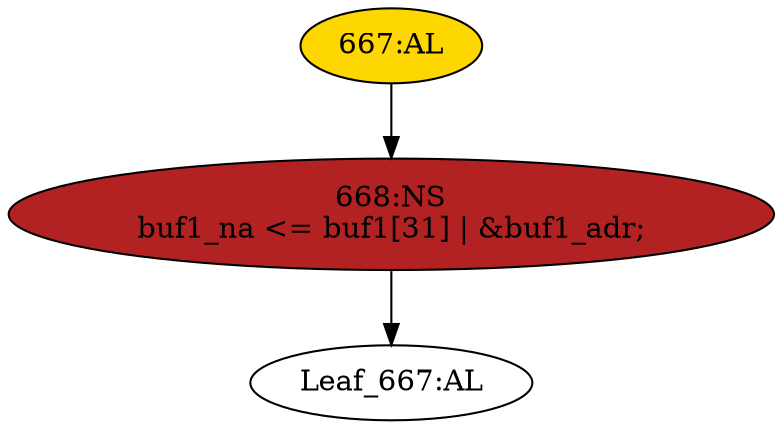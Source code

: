 strict digraph "" {
	node [label="\N"];
	"Leaf_667:AL"	 [def_var="['buf1_na']",
		label="Leaf_667:AL"];
	"668:NS"	 [ast="<pyverilog.vparser.ast.NonblockingSubstitution object at 0x7fae5e225c10>",
		fillcolor=firebrick,
		label="668:NS
buf1_na <= buf1[31] | &buf1_adr;",
		statements="[<pyverilog.vparser.ast.NonblockingSubstitution object at 0x7fae5e225c10>]",
		style=filled,
		typ=NonblockingSubstitution];
	"668:NS" -> "Leaf_667:AL"	 [cond="[]",
		lineno=None];
	"667:AL"	 [ast="<pyverilog.vparser.ast.Always object at 0x7fae5e225f10>",
		clk_sens=True,
		fillcolor=gold,
		label="667:AL",
		sens="['clk']",
		statements="[]",
		style=filled,
		typ=Always,
		use_var="['buf1', 'buf1_adr']"];
	"667:AL" -> "668:NS"	 [cond="[]",
		lineno=None];
}
